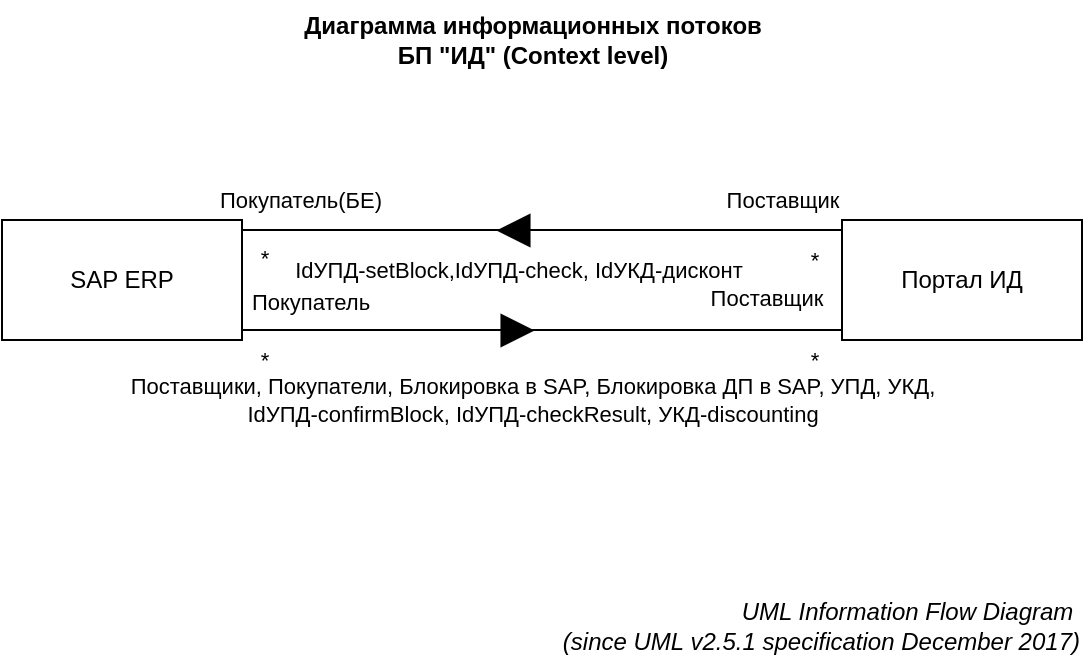 <mxfile version="21.5.0" type="github">
  <diagram name="Страница 1" id="jGHBZjQ93-hqWPognypH">
    <mxGraphModel dx="780" dy="365" grid="1" gridSize="10" guides="1" tooltips="1" connect="1" arrows="1" fold="1" page="1" pageScale="1" pageWidth="1169" pageHeight="827" math="0" shadow="0">
      <root>
        <mxCell id="0" />
        <mxCell id="1" parent="0" />
        <mxCell id="-5w7yn9a32u819UEV8gg-1" value="SAP ERP" style="rounded=0;whiteSpace=wrap;html=1;" parent="1" vertex="1">
          <mxGeometry x="70" y="380" width="120" height="60" as="geometry" />
        </mxCell>
        <mxCell id="-5w7yn9a32u819UEV8gg-2" value="Портал ИД" style="rounded=0;whiteSpace=wrap;html=1;" parent="1" vertex="1">
          <mxGeometry x="490" y="380" width="120" height="60" as="geometry" />
        </mxCell>
        <object label="" InformationItem="InformationItem" id="-5w7yn9a32u819UEV8gg-3">
          <mxCell style="endArrow=none;html=1;rounded=0;strokeColor=default;startArrow=block;startFill=1;endFill=0;labelPosition=center;verticalLabelPosition=bottom;align=center;verticalAlign=top;flowAnimation=0;targetPerimeterSpacing=0;strokeWidth=0;endSize=0;sourcePerimeterSpacing=0;startSize=17;jumpStyle=none;jumpSize=0;" parent="1" edge="1">
            <mxGeometry relative="1" as="geometry">
              <mxPoint x="317" y="385" as="sourcePoint" />
              <mxPoint x="467" y="385" as="targetPoint" />
            </mxGeometry>
          </mxCell>
        </object>
        <mxCell id="-5w7yn9a32u819UEV8gg-4" value="IdУПД-setBlock,IdУПД-check, IdУКД-дисконт" style="edgeLabel;html=1;align=center;verticalAlign=middle;resizable=0;points=[];labelPosition=left;verticalLabelPosition=middle;labelBackgroundColor=none;" parent="-5w7yn9a32u819UEV8gg-3" vertex="1" connectable="0">
          <mxGeometry relative="1" as="geometry">
            <mxPoint x="-64" y="20" as="offset" />
          </mxGeometry>
        </mxCell>
        <mxCell id="-5w7yn9a32u819UEV8gg-5" value="" style="endArrow=none;html=1;rounded=0;entryX=0;entryY=0.25;entryDx=0;entryDy=0;exitX=1;exitY=0.25;exitDx=0;exitDy=0;fontColor=default;" parent="1" edge="1">
          <mxGeometry width="50" height="50" relative="1" as="geometry">
            <mxPoint x="190" y="385" as="sourcePoint" />
            <mxPoint x="490" y="385" as="targetPoint" />
            <Array as="points" />
          </mxGeometry>
        </mxCell>
        <mxCell id="-5w7yn9a32u819UEV8gg-6" value="*" style="edgeLabel;html=1;align=center;verticalAlign=bottom;resizable=0;points=[];" parent="-5w7yn9a32u819UEV8gg-5" vertex="1" connectable="0">
          <mxGeometry x="-0.929" y="1" relative="1" as="geometry">
            <mxPoint y="23" as="offset" />
          </mxGeometry>
        </mxCell>
        <mxCell id="-5w7yn9a32u819UEV8gg-7" value="Покупатель(БЕ)" style="edgeLabel;html=1;align=center;verticalAlign=middle;resizable=0;points=[];labelBorderColor=none;labelBackgroundColor=none;" parent="-5w7yn9a32u819UEV8gg-5" vertex="1" connectable="0">
          <mxGeometry x="-0.842" relative="1" as="geometry">
            <mxPoint x="5" y="-15" as="offset" />
          </mxGeometry>
        </mxCell>
        <mxCell id="-5w7yn9a32u819UEV8gg-8" value="*" style="edgeLabel;html=1;align=center;verticalAlign=bottom;resizable=0;points=[];" parent="-5w7yn9a32u819UEV8gg-5" vertex="1" connectable="0">
          <mxGeometry x="0.904" relative="1" as="geometry">
            <mxPoint y="23" as="offset" />
          </mxGeometry>
        </mxCell>
        <object label="" InformationItem="InformationItem" id="-5w7yn9a32u819UEV8gg-9">
          <mxCell style="endArrow=block;html=1;rounded=0;strokeColor=default;startArrow=none;startFill=0;endFill=1;labelPosition=center;verticalLabelPosition=bottom;align=center;verticalAlign=top;flowAnimation=0;targetPerimeterSpacing=0;strokeWidth=0;endSize=17;sourcePerimeterSpacing=0;startSize=0;jumpStyle=none;jumpSize=0;" parent="1" edge="1">
            <mxGeometry x="-0.001" relative="1" as="geometry">
              <mxPoint x="190" y="435" as="sourcePoint" />
              <mxPoint x="336" y="435" as="targetPoint" />
              <mxPoint as="offset" />
            </mxGeometry>
          </mxCell>
        </object>
        <mxCell id="-5w7yn9a32u819UEV8gg-10" value="Поставщики, Покупатели, Блокировка в SAP, Блокировка ДП в SAP, УПД, УКД, &lt;br&gt;IdУПД-confirmBlock, IdУПД-checkResult, УКД-discounting" style="edgeLabel;html=1;align=center;verticalAlign=middle;resizable=0;points=[];labelPosition=left;verticalLabelPosition=middle;labelBackgroundColor=none;" parent="-5w7yn9a32u819UEV8gg-9" vertex="1" connectable="0">
          <mxGeometry relative="1" as="geometry">
            <mxPoint x="72" y="35" as="offset" />
          </mxGeometry>
        </mxCell>
        <mxCell id="-5w7yn9a32u819UEV8gg-11" value="" style="endArrow=none;html=1;rounded=0;entryX=0;entryY=0.25;entryDx=0;entryDy=0;exitX=1;exitY=0.25;exitDx=0;exitDy=0;fontColor=default;verticalAlign=middle;" parent="1" edge="1">
          <mxGeometry width="50" height="50" relative="1" as="geometry">
            <mxPoint x="190" y="435" as="sourcePoint" />
            <mxPoint x="490" y="435" as="targetPoint" />
            <Array as="points" />
          </mxGeometry>
        </mxCell>
        <mxCell id="-5w7yn9a32u819UEV8gg-12" value="*" style="edgeLabel;html=1;align=center;verticalAlign=bottom;resizable=0;points=[];" parent="-5w7yn9a32u819UEV8gg-11" vertex="1" connectable="0">
          <mxGeometry x="-0.929" y="1" relative="1" as="geometry">
            <mxPoint y="24" as="offset" />
          </mxGeometry>
        </mxCell>
        <mxCell id="-5w7yn9a32u819UEV8gg-13" value="*" style="edgeLabel;html=1;align=center;verticalAlign=bottom;resizable=0;points=[];" parent="-5w7yn9a32u819UEV8gg-11" vertex="1" connectable="0">
          <mxGeometry x="0.904" relative="1" as="geometry">
            <mxPoint y="23" as="offset" />
          </mxGeometry>
        </mxCell>
        <mxCell id="-5w7yn9a32u819UEV8gg-14" value="Покупатель" style="edgeLabel;html=1;align=center;verticalAlign=middle;resizable=0;points=[];labelBackgroundColor=none;" parent="-5w7yn9a32u819UEV8gg-11" vertex="1" connectable="0">
          <mxGeometry x="-0.889" y="1" relative="1" as="geometry">
            <mxPoint x="17" y="-13" as="offset" />
          </mxGeometry>
        </mxCell>
        <mxCell id="-5w7yn9a32u819UEV8gg-15" value="Диаграмма информационных потоков&lt;br&gt;БП &quot;ИД&quot; (Сontext level)" style="text;html=1;align=center;verticalAlign=middle;resizable=0;points=[];autosize=1;strokeColor=none;fillColor=none;fontStyle=1" parent="1" vertex="1">
          <mxGeometry x="210" y="270" width="250" height="40" as="geometry" />
        </mxCell>
        <mxCell id="-5w7yn9a32u819UEV8gg-16" value="&lt;i&gt;UML Information Flow Diagram&amp;nbsp;&lt;br&gt;(since UML v2.5.1 specification December 2017)&lt;/i&gt;" style="text;html=1;align=right;verticalAlign=middle;resizable=0;points=[];autosize=1;strokeColor=none;fillColor=none;" parent="1" vertex="1">
          <mxGeometry x="330" y="563" width="280" height="40" as="geometry" />
        </mxCell>
        <mxCell id="-5w7yn9a32u819UEV8gg-17" value="Поставщик" style="edgeLabel;html=1;align=center;verticalAlign=middle;resizable=0;points=[];labelBorderColor=none;labelBackgroundColor=none;" parent="1" vertex="1" connectable="0">
          <mxGeometry x="460" y="370" as="geometry" />
        </mxCell>
        <mxCell id="-5w7yn9a32u819UEV8gg-18" value="Поставщик" style="edgeLabel;html=1;align=center;verticalAlign=middle;resizable=0;points=[];labelBorderColor=none;labelBackgroundColor=none;" parent="1" vertex="1" connectable="0">
          <mxGeometry x="460" y="420" as="geometry">
            <mxPoint x="-8" y="-1" as="offset" />
          </mxGeometry>
        </mxCell>
      </root>
    </mxGraphModel>
  </diagram>
</mxfile>
